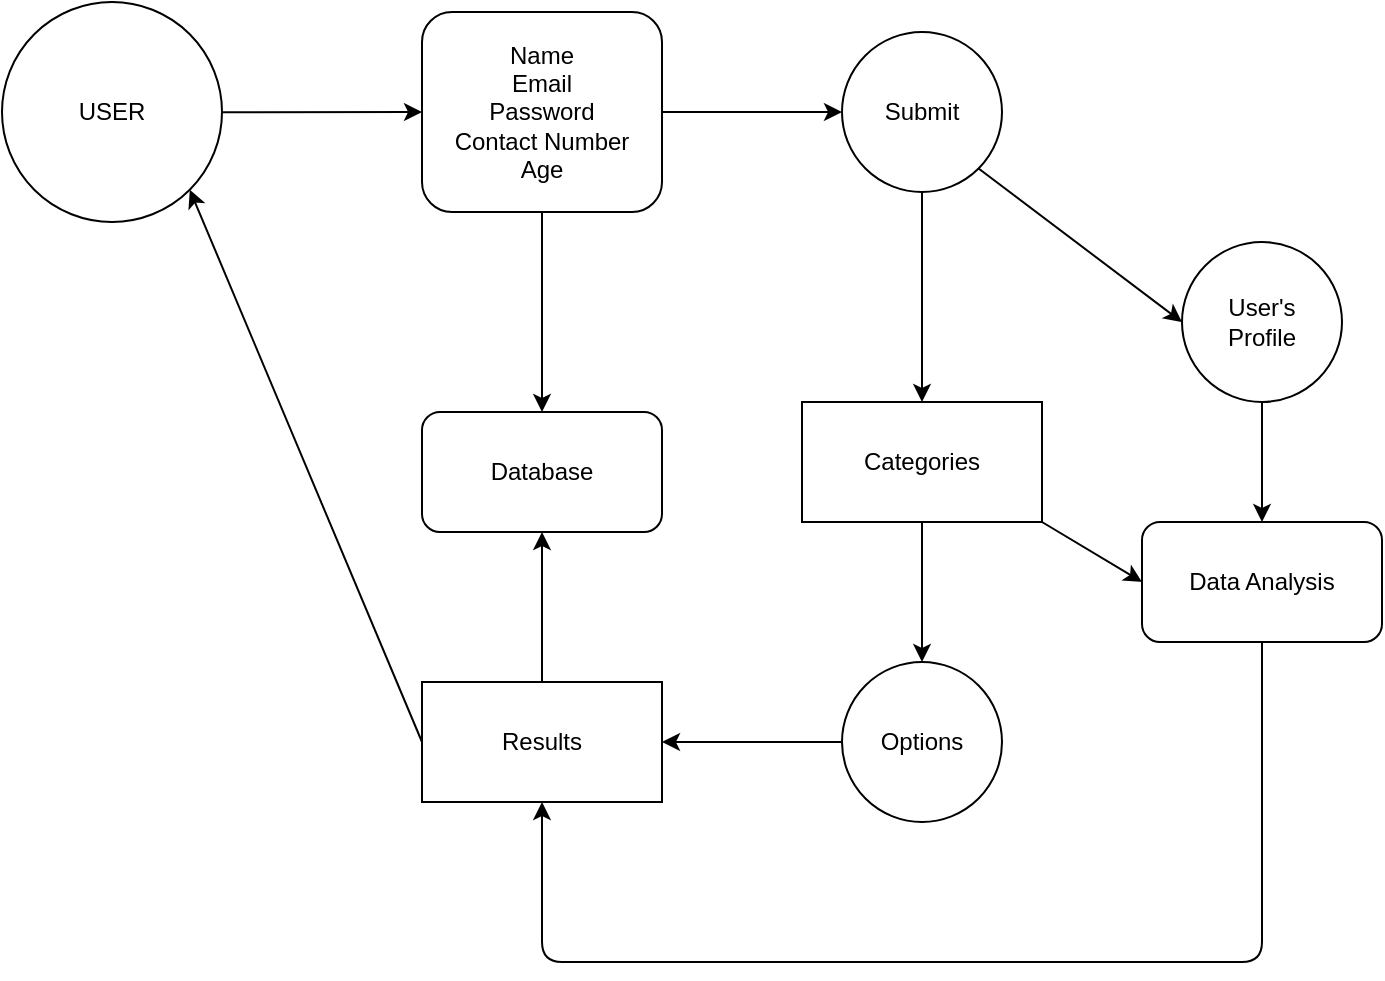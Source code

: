 <mxfile>
    <diagram id="hkl5ZdVyX2-rsBj0F6v9" name="Page-1">
        <mxGraphModel dx="1141" dy="679" grid="1" gridSize="10" guides="1" tooltips="1" connect="1" arrows="1" fold="1" page="1" pageScale="1" pageWidth="1100" pageHeight="850" background="#FFFFFF" math="0" shadow="0">
            <root>
                <mxCell id="0"/>
                <mxCell id="1" parent="0"/>
                <mxCell id="8" value="" style="edgeStyle=none;html=1;strokeColor=#000000;" edge="1" parent="1" source="3" target="7">
                    <mxGeometry relative="1" as="geometry"/>
                </mxCell>
                <mxCell id="3" value="USER" style="ellipse;whiteSpace=wrap;html=1;aspect=fixed;strokeColor=#000000;" vertex="1" parent="1">
                    <mxGeometry x="225" y="80" width="110" height="110" as="geometry"/>
                </mxCell>
                <mxCell id="11" value="" style="edgeStyle=none;html=1;strokeColor=#000000;" edge="1" parent="1" source="7" target="10">
                    <mxGeometry relative="1" as="geometry"/>
                </mxCell>
                <mxCell id="26" value="" style="edgeStyle=none;html=1;strokeColor=#000000;" edge="1" parent="1" source="7" target="25">
                    <mxGeometry relative="1" as="geometry"/>
                </mxCell>
                <mxCell id="7" value="Name&lt;br&gt;Email&lt;br&gt;Password&lt;br&gt;Contact Number&lt;br&gt;Age" style="rounded=1;whiteSpace=wrap;html=1;strokeColor=#000000;" vertex="1" parent="1">
                    <mxGeometry x="435" y="85" width="120" height="100" as="geometry"/>
                </mxCell>
                <mxCell id="13" style="edgeStyle=none;html=1;exitX=1;exitY=1;exitDx=0;exitDy=0;entryX=0;entryY=0.5;entryDx=0;entryDy=0;strokeColor=#000000;" edge="1" parent="1" source="10" target="12">
                    <mxGeometry relative="1" as="geometry"/>
                </mxCell>
                <mxCell id="16" value="" style="edgeStyle=none;html=1;strokeColor=#000000;" edge="1" parent="1" source="10" target="15">
                    <mxGeometry relative="1" as="geometry"/>
                </mxCell>
                <mxCell id="10" value="Submit" style="ellipse;whiteSpace=wrap;html=1;aspect=fixed;strokeColor=#000000;" vertex="1" parent="1">
                    <mxGeometry x="645" y="95" width="80" height="80" as="geometry"/>
                </mxCell>
                <mxCell id="20" value="" style="edgeStyle=none;html=1;strokeColor=#000000;" edge="1" parent="1" source="12" target="19">
                    <mxGeometry relative="1" as="geometry"/>
                </mxCell>
                <mxCell id="12" value="User's&lt;br&gt;Profile" style="ellipse;whiteSpace=wrap;html=1;aspect=fixed;strokeColor=#000000;" vertex="1" parent="1">
                    <mxGeometry x="815" y="200" width="80" height="80" as="geometry"/>
                </mxCell>
                <mxCell id="18" value="" style="edgeStyle=none;html=1;strokeColor=#000000;" edge="1" parent="1" source="15" target="17">
                    <mxGeometry relative="1" as="geometry"/>
                </mxCell>
                <mxCell id="21" style="edgeStyle=none;html=1;exitX=1;exitY=1;exitDx=0;exitDy=0;strokeColor=#000000;" edge="1" parent="1" source="15">
                    <mxGeometry relative="1" as="geometry">
                        <mxPoint x="795" y="370" as="targetPoint"/>
                    </mxGeometry>
                </mxCell>
                <mxCell id="15" value="Categories" style="rounded=0;whiteSpace=wrap;html=1;strokeColor=#000000;" vertex="1" parent="1">
                    <mxGeometry x="625" y="280" width="120" height="60" as="geometry"/>
                </mxCell>
                <mxCell id="24" value="" style="edgeStyle=none;html=1;strokeColor=#000000;" edge="1" parent="1" source="17" target="23">
                    <mxGeometry relative="1" as="geometry"/>
                </mxCell>
                <mxCell id="17" value="Options" style="ellipse;whiteSpace=wrap;html=1;rounded=0;strokeColor=#000000;" vertex="1" parent="1">
                    <mxGeometry x="645" y="410" width="80" height="80" as="geometry"/>
                </mxCell>
                <mxCell id="28" style="edgeStyle=none;html=1;exitX=0.5;exitY=1;exitDx=0;exitDy=0;entryX=0.5;entryY=1;entryDx=0;entryDy=0;strokeColor=#000000;" edge="1" parent="1" source="19" target="23">
                    <mxGeometry relative="1" as="geometry">
                        <Array as="points">
                            <mxPoint x="855" y="560"/>
                            <mxPoint x="495" y="560"/>
                        </Array>
                    </mxGeometry>
                </mxCell>
                <mxCell id="19" value="Data Analysis" style="rounded=1;whiteSpace=wrap;html=1;strokeColor=#000000;" vertex="1" parent="1">
                    <mxGeometry x="795" y="340" width="120" height="60" as="geometry"/>
                </mxCell>
                <mxCell id="27" value="" style="edgeStyle=none;html=1;strokeColor=#000000;" edge="1" parent="1" source="23" target="25">
                    <mxGeometry relative="1" as="geometry"/>
                </mxCell>
                <mxCell id="29" style="edgeStyle=none;html=1;exitX=0;exitY=0.5;exitDx=0;exitDy=0;entryX=1;entryY=1;entryDx=0;entryDy=0;strokeColor=#000000;" edge="1" parent="1" source="23" target="3">
                    <mxGeometry relative="1" as="geometry"/>
                </mxCell>
                <mxCell id="23" value="Results" style="whiteSpace=wrap;html=1;rounded=0;strokeColor=#000000;" vertex="1" parent="1">
                    <mxGeometry x="435" y="420" width="120" height="60" as="geometry"/>
                </mxCell>
                <mxCell id="25" value="Database" style="whiteSpace=wrap;html=1;rounded=1;strokeColor=#000000;" vertex="1" parent="1">
                    <mxGeometry x="435" y="285" width="120" height="60" as="geometry"/>
                </mxCell>
            </root>
        </mxGraphModel>
    </diagram>
</mxfile>